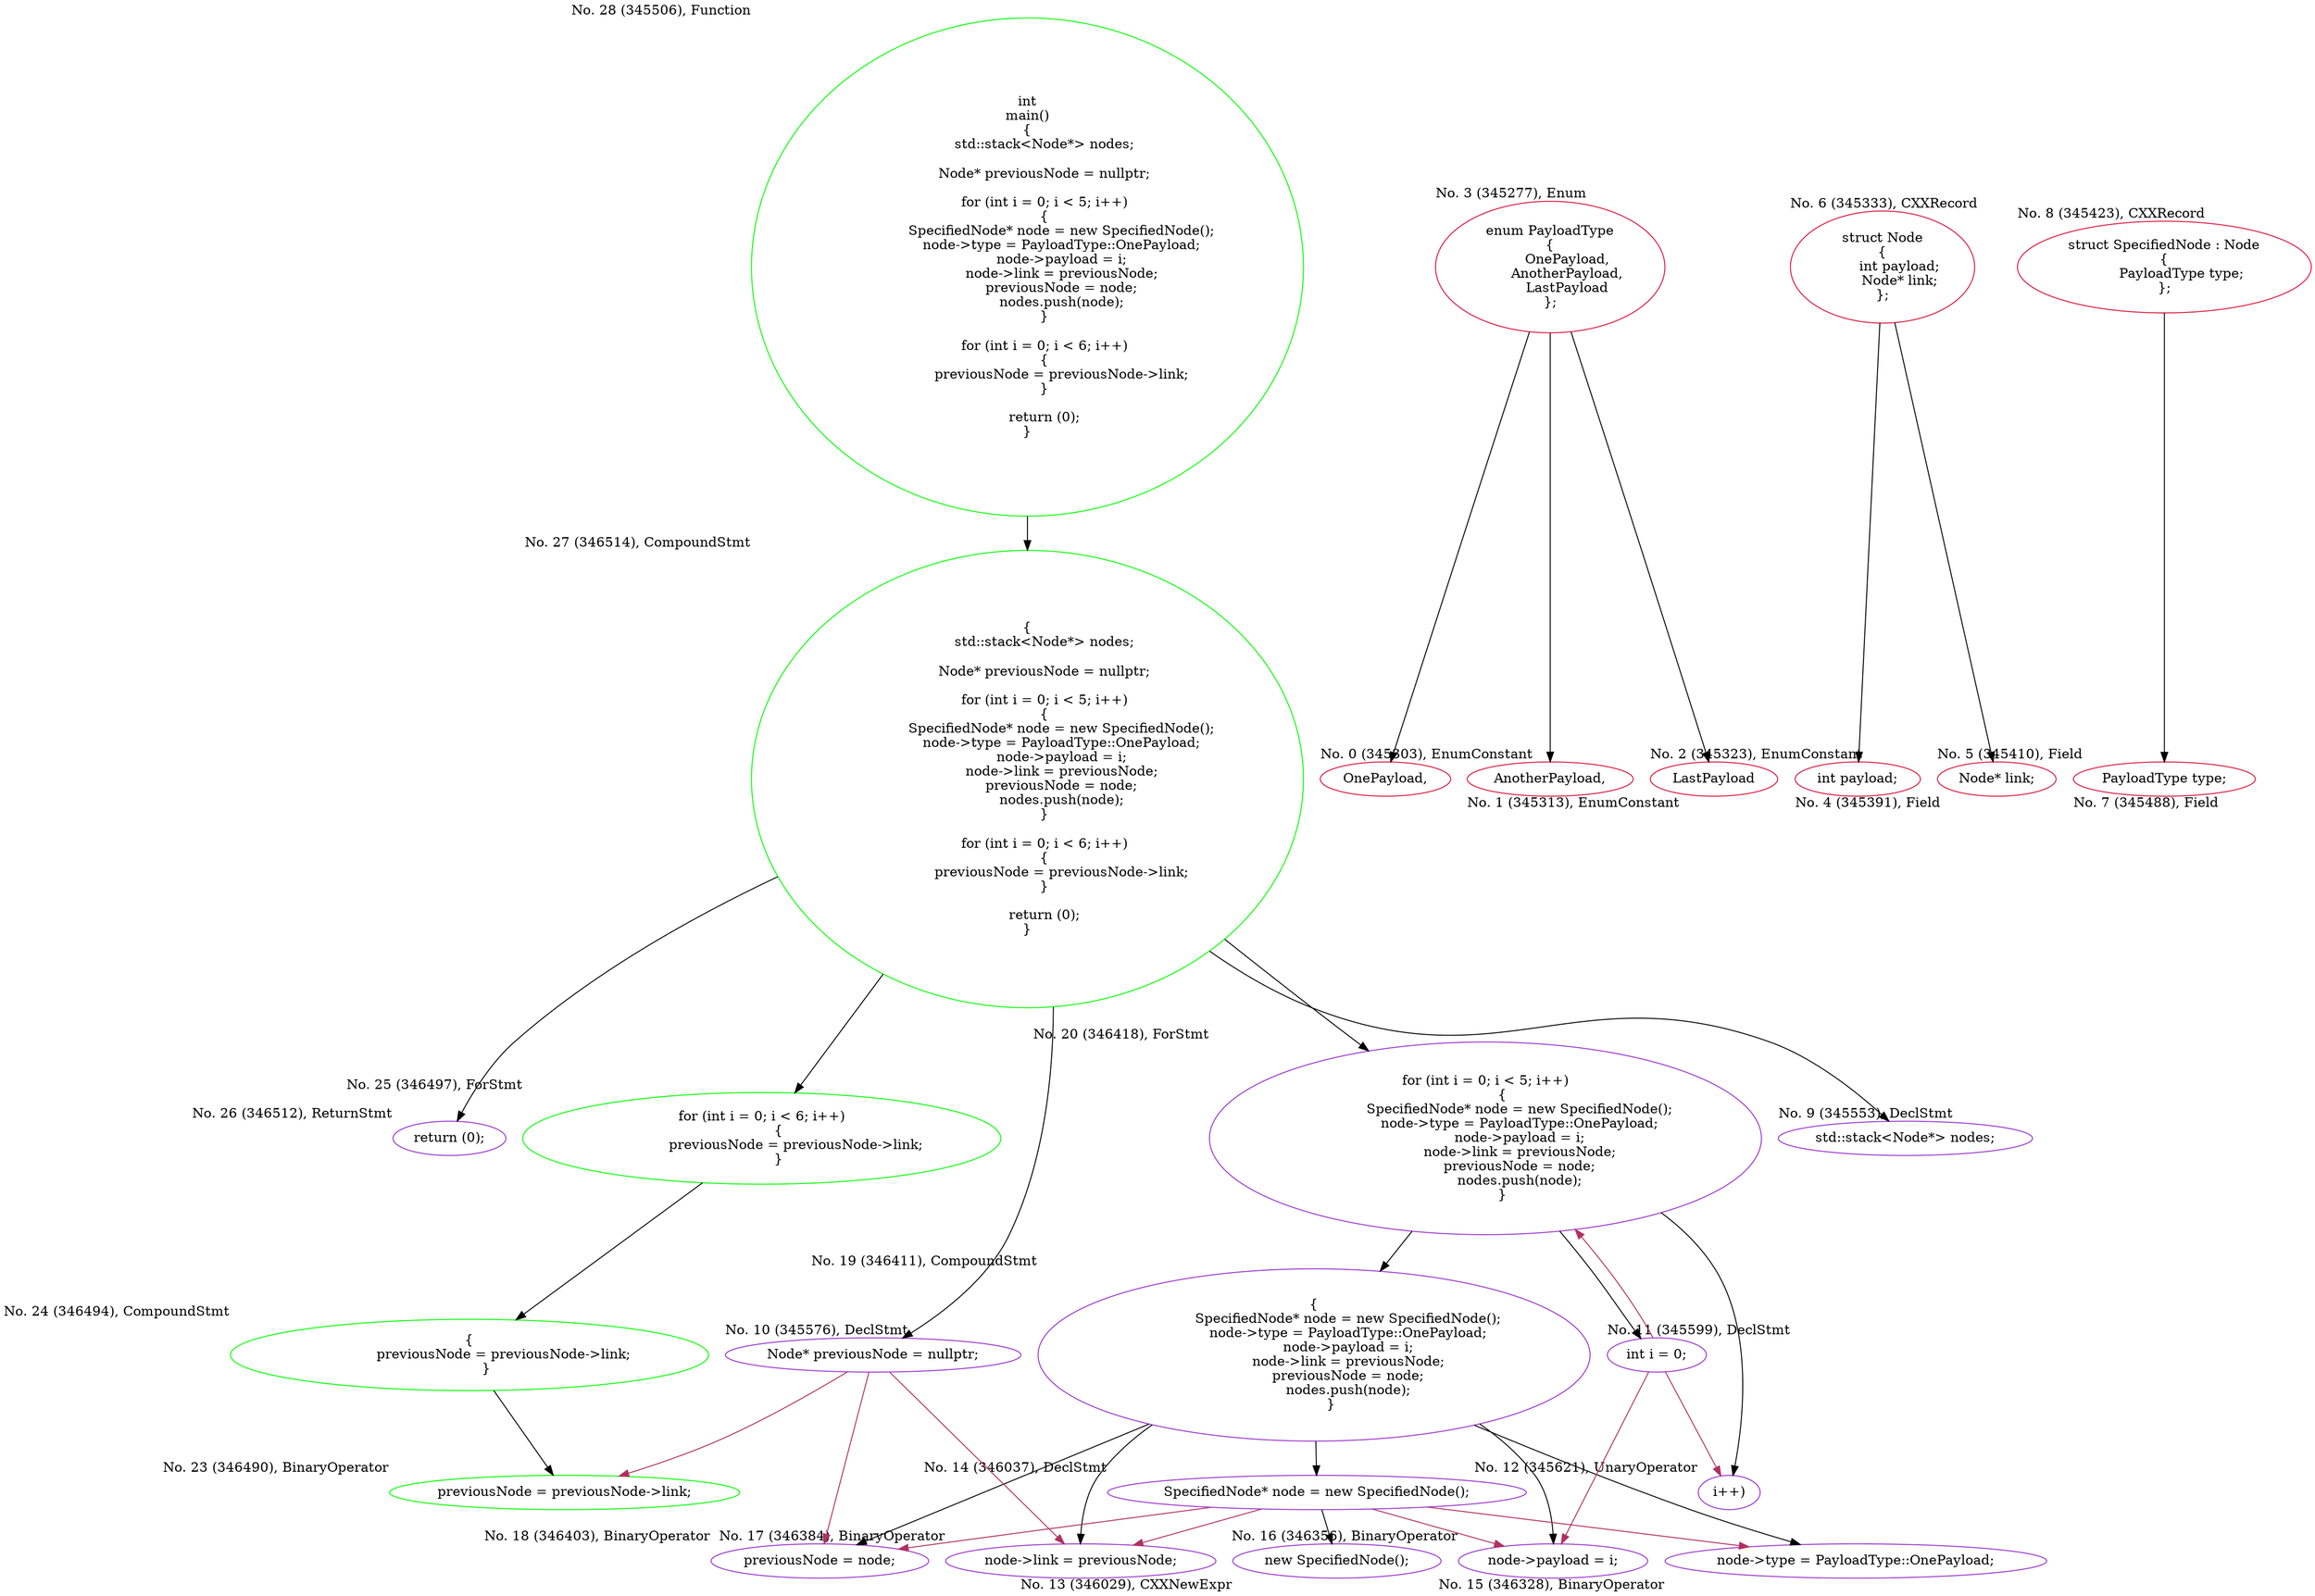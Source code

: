 digraph g {
forcelabels=true;
rankdir=TD;
28[label="int
main()
{
	std::stack<Node*> nodes;

	Node* previousNode = nullptr;
	
	for (int i = 0; i < 5; i++)
	{
		SpecifiedNode* node = new SpecifiedNode();
		node->type = PayloadType::OnePayload;
		node->payload = i;
		node->link = previousNode;
		previousNode = node;
		nodes.push(node);
	}

	for (int i = 0; i < 6; i++)
	{
		previousNode = previousNode->link;
	}
	
	return (0);
}", xlabel="No. 28 (345506), Function", color="green"];
27[label="{
	std::stack<Node*> nodes;

	Node* previousNode = nullptr;
	
	for (int i = 0; i < 5; i++)
	{
		SpecifiedNode* node = new SpecifiedNode();
		node->type = PayloadType::OnePayload;
		node->payload = i;
		node->link = previousNode;
		previousNode = node;
		nodes.push(node);
	}

	for (int i = 0; i < 6; i++)
	{
		previousNode = previousNode->link;
	}
	
	return (0);
}", xlabel="No. 27 (346514), CompoundStmt", color="green"];
26[label="return (0);", xlabel="No. 26 (346512), ReturnStmt", color="darkorchid"];
25[label="for (int i = 0; i < 6; i++)
	{
		previousNode = previousNode->link;
	}", xlabel="No. 25 (346497), ForStmt", color="green"];
24[label="{
		previousNode = previousNode->link;
	}", xlabel="No. 24 (346494), CompoundStmt", color="green"];
23[label="previousNode = previousNode->link;", xlabel="No. 23 (346490), BinaryOperator", color="green"];
20[label="for (int i = 0; i < 5; i++)
	{
		SpecifiedNode* node = new SpecifiedNode();
		node->type = PayloadType::OnePayload;
		node->payload = i;
		node->link = previousNode;
		previousNode = node;
		nodes.push(node);
	}", xlabel="No. 20 (346418), ForStmt", color="darkorchid"];
19[label="{
		SpecifiedNode* node = new SpecifiedNode();
		node->type = PayloadType::OnePayload;
		node->payload = i;
		node->link = previousNode;
		previousNode = node;
		nodes.push(node);
	}", xlabel="No. 19 (346411), CompoundStmt", color="darkorchid"];
18[label="previousNode = node;", xlabel="No. 18 (346403), BinaryOperator", color="darkorchid"];
17[label="node->link = previousNode;", xlabel="No. 17 (346384), BinaryOperator", color="darkorchid"];
16[label="node->payload = i;", xlabel="No. 16 (346356), BinaryOperator", color="darkorchid"];
15[label="node->type = PayloadType::OnePayload;", xlabel="No. 15 (346328), BinaryOperator", color="darkorchid"];
14[label="SpecifiedNode* node = new SpecifiedNode();", xlabel="No. 14 (346037), DeclStmt", color="darkorchid"];
13[label="new SpecifiedNode();", xlabel="No. 13 (346029), CXXNewExpr", color="darkorchid"];
0[label="OnePayload,", xlabel="No. 0 (345303), EnumConstant", color="crimson"];
1[label="AnotherPayload,", xlabel="No. 1 (345313), EnumConstant", color="crimson"];
2[label="LastPayload", xlabel="No. 2 (345323), EnumConstant", color="crimson"];
3[label="enum PayloadType
{
	OnePayload,
	AnotherPayload,
	LastPayload
};", xlabel="No. 3 (345277), Enum", color="crimson"];
4[label="int payload;", xlabel="No. 4 (345391), Field", color="crimson"];
5[label="Node* link;", xlabel="No. 5 (345410), Field", color="crimson"];
6[label="struct Node
{
	int payload;
	Node* link;
};", xlabel="No. 6 (345333), CXXRecord", color="crimson"];
7[label="PayloadType type;", xlabel="No. 7 (345488), Field", color="crimson"];
8[label="struct SpecifiedNode : Node
{
	PayloadType type;
};", xlabel="No. 8 (345423), CXXRecord", color="crimson"];
9[label="std::stack<Node*> nodes;", xlabel="No. 9 (345553), DeclStmt", color="darkorchid"];
10[label="Node* previousNode = nullptr;", xlabel="No. 10 (345576), DeclStmt", color="darkorchid"];
11[label="int i = 0;", xlabel="No. 11 (345599), DeclStmt", color="darkorchid"];
12[label="i++)", xlabel="No. 12 (345621), UnaryOperator", color="darkorchid"];
28 -> 27;
25 -> 24;
24 -> 23;
20 -> 11;
20 -> 12;
20 -> 19;
27 -> 9;
27 -> 10;
27 -> 20;
27 -> 25;
27 -> 26;
14 -> 13;
8 -> 7;
19 -> 14;
19 -> 15;
19 -> 16;
19 -> 17;
19 -> 18;
6 -> 4;
6 -> 5;
3 -> 0;
3 -> 1;
3 -> 2;
10 -> 17 [color=maroon];
10 -> 18 [color=maroon];
10 -> 23 [color=maroon];
14 -> 15 [color=maroon];
14 -> 16 [color=maroon];
14 -> 17 [color=maroon];
14 -> 18 [color=maroon];
11 -> 12 [color=maroon];
11 -> 16 [color=maroon];
11 -> 20 [color=maroon];
}
